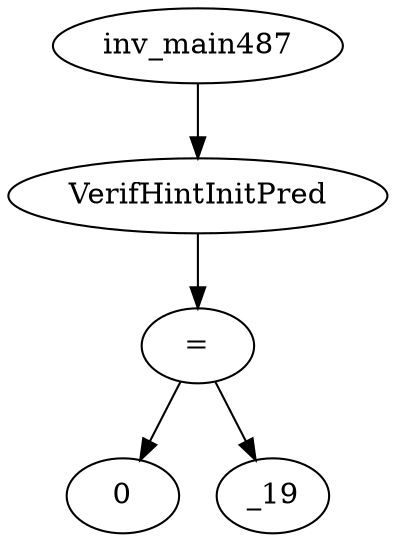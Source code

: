 digraph dag {
0 [label="inv_main487"];
1 [label="VerifHintInitPred"];
2 [label="="];
3 [label="0"];
4 [label="_19"];
0->1
1->2
2->4
2 -> 3
}

